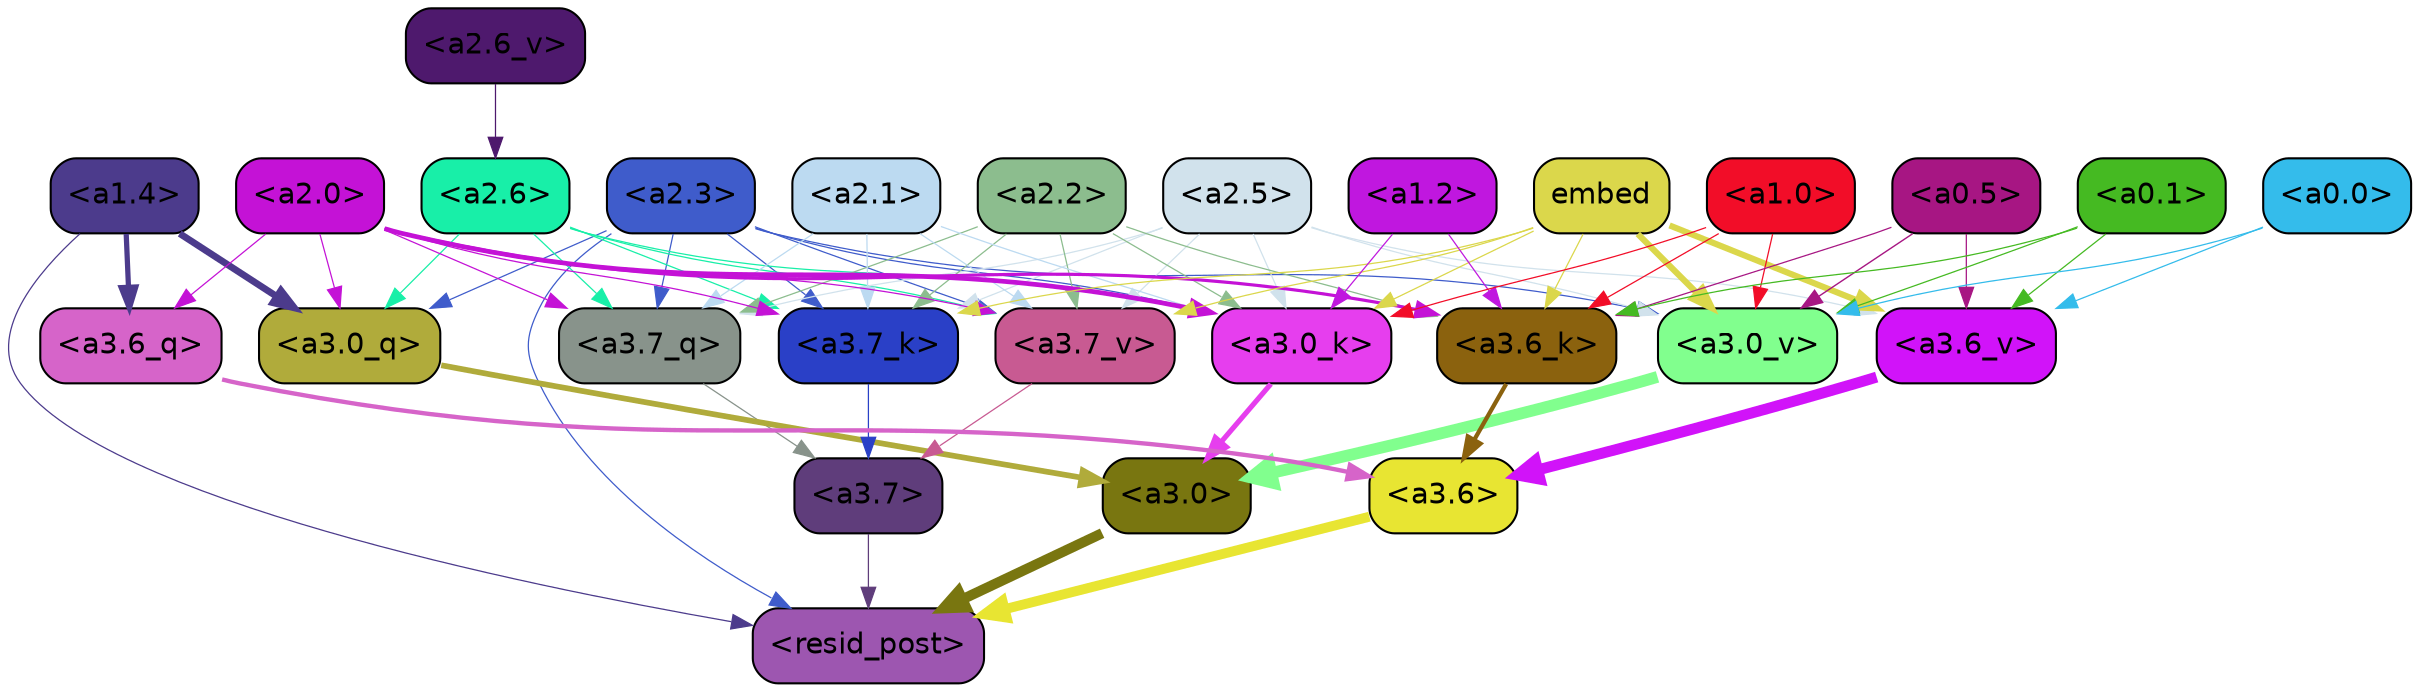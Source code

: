 strict digraph "" {
	graph [bgcolor=transparent,
		layout=dot,
		overlap=false,
		splines=true
	];
	"<a3.7>"	[color=black,
		fillcolor="#5f3d7b",
		fontname=Helvetica,
		shape=box,
		style="filled, rounded"];
	"<resid_post>"	[color=black,
		fillcolor="#9d56b0",
		fontname=Helvetica,
		shape=box,
		style="filled, rounded"];
	"<a3.7>" -> "<resid_post>"	[color="#5f3d7b",
		penwidth=0.6];
	"<a3.6>"	[color=black,
		fillcolor="#e8e532",
		fontname=Helvetica,
		shape=box,
		style="filled, rounded"];
	"<a3.6>" -> "<resid_post>"	[color="#e8e532",
		penwidth=4.753257989883423];
	"<a3.0>"	[color=black,
		fillcolor="#797610",
		fontname=Helvetica,
		shape=box,
		style="filled, rounded"];
	"<a3.0>" -> "<resid_post>"	[color="#797610",
		penwidth=4.90053927898407];
	"<a2.3>"	[color=black,
		fillcolor="#3f5ccb",
		fontname=Helvetica,
		shape=box,
		style="filled, rounded"];
	"<a2.3>" -> "<resid_post>"	[color="#3f5ccb",
		penwidth=0.6];
	"<a3.7_q>"	[color=black,
		fillcolor="#88938b",
		fontname=Helvetica,
		shape=box,
		style="filled, rounded"];
	"<a2.3>" -> "<a3.7_q>"	[color="#3f5ccb",
		penwidth=0.6];
	"<a3.0_q>"	[color=black,
		fillcolor="#b0ab3b",
		fontname=Helvetica,
		shape=box,
		style="filled, rounded"];
	"<a2.3>" -> "<a3.0_q>"	[color="#3f5ccb",
		penwidth=0.6];
	"<a3.7_k>"	[color=black,
		fillcolor="#2a40c7",
		fontname=Helvetica,
		shape=box,
		style="filled, rounded"];
	"<a2.3>" -> "<a3.7_k>"	[color="#3f5ccb",
		penwidth=0.6];
	"<a3.0_k>"	[color=black,
		fillcolor="#e63eee",
		fontname=Helvetica,
		shape=box,
		style="filled, rounded"];
	"<a2.3>" -> "<a3.0_k>"	[color="#3f5ccb",
		penwidth=0.6];
	"<a3.7_v>"	[color=black,
		fillcolor="#c85a92",
		fontname=Helvetica,
		shape=box,
		style="filled, rounded"];
	"<a2.3>" -> "<a3.7_v>"	[color="#3f5ccb",
		penwidth=0.6];
	"<a3.0_v>"	[color=black,
		fillcolor="#81ff8e",
		fontname=Helvetica,
		shape=box,
		style="filled, rounded"];
	"<a2.3>" -> "<a3.0_v>"	[color="#3f5ccb",
		penwidth=0.6];
	"<a1.4>"	[color=black,
		fillcolor="#4c3b8c",
		fontname=Helvetica,
		shape=box,
		style="filled, rounded"];
	"<a1.4>" -> "<resid_post>"	[color="#4c3b8c",
		penwidth=0.6];
	"<a3.6_q>"	[color=black,
		fillcolor="#d664c9",
		fontname=Helvetica,
		shape=box,
		style="filled, rounded"];
	"<a1.4>" -> "<a3.6_q>"	[color="#4c3b8c",
		penwidth=2.5149343013763428];
	"<a1.4>" -> "<a3.0_q>"	[color="#4c3b8c",
		penwidth=3.2760138511657715];
	"<a3.7_q>" -> "<a3.7>"	[color="#88938b",
		penwidth=0.6];
	"<a3.6_q>" -> "<a3.6>"	[color="#d664c9",
		penwidth=2.091020345687866];
	"<a3.0_q>" -> "<a3.0>"	[color="#b0ab3b",
		penwidth=2.7421876192092896];
	"<a3.7_k>" -> "<a3.7>"	[color="#2a40c7",
		penwidth=0.6];
	"<a3.6_k>"	[color=black,
		fillcolor="#8b620e",
		fontname=Helvetica,
		shape=box,
		style="filled, rounded"];
	"<a3.6_k>" -> "<a3.6>"	[color="#8b620e",
		penwidth=2.048597991466522];
	"<a3.0_k>" -> "<a3.0>"	[color="#e63eee",
		penwidth=2.476402521133423];
	"<a3.7_v>" -> "<a3.7>"	[color="#c85a92",
		penwidth=0.6];
	"<a3.6_v>"	[color=black,
		fillcolor="#d113f9",
		fontname=Helvetica,
		shape=box,
		style="filled, rounded"];
	"<a3.6_v>" -> "<a3.6>"	[color="#d113f9",
		penwidth=5.2550448179244995];
	"<a3.0_v>" -> "<a3.0>"	[color="#81ff8e",
		penwidth=5.652270674705505];
	"<a2.6>"	[color=black,
		fillcolor="#18efa8",
		fontname=Helvetica,
		shape=box,
		style="filled, rounded"];
	"<a2.6>" -> "<a3.7_q>"	[color="#18efa8",
		penwidth=0.6];
	"<a2.6>" -> "<a3.0_q>"	[color="#18efa8",
		penwidth=0.6];
	"<a2.6>" -> "<a3.7_k>"	[color="#18efa8",
		penwidth=0.6];
	"<a2.6>" -> "<a3.0_k>"	[color="#18efa8",
		penwidth=0.6];
	"<a2.6>" -> "<a3.7_v>"	[color="#18efa8",
		penwidth=0.6];
	"<a2.5>"	[color=black,
		fillcolor="#d1e2ec",
		fontname=Helvetica,
		shape=box,
		style="filled, rounded"];
	"<a2.5>" -> "<a3.7_q>"	[color="#d1e2ec",
		penwidth=0.6];
	"<a2.5>" -> "<a3.7_k>"	[color="#d1e2ec",
		penwidth=0.6];
	"<a2.5>" -> "<a3.0_k>"	[color="#d1e2ec",
		penwidth=0.6];
	"<a2.5>" -> "<a3.7_v>"	[color="#d1e2ec",
		penwidth=0.6];
	"<a2.5>" -> "<a3.6_v>"	[color="#d1e2ec",
		penwidth=0.6];
	"<a2.5>" -> "<a3.0_v>"	[color="#d1e2ec",
		penwidth=0.6];
	"<a2.2>"	[color=black,
		fillcolor="#8cbd8e",
		fontname=Helvetica,
		shape=box,
		style="filled, rounded"];
	"<a2.2>" -> "<a3.7_q>"	[color="#8cbd8e",
		penwidth=0.6];
	"<a2.2>" -> "<a3.7_k>"	[color="#8cbd8e",
		penwidth=0.6];
	"<a2.2>" -> "<a3.6_k>"	[color="#8cbd8e",
		penwidth=0.6];
	"<a2.2>" -> "<a3.0_k>"	[color="#8cbd8e",
		penwidth=0.6];
	"<a2.2>" -> "<a3.7_v>"	[color="#8cbd8e",
		penwidth=0.6];
	"<a2.1>"	[color=black,
		fillcolor="#bcdaf1",
		fontname=Helvetica,
		shape=box,
		style="filled, rounded"];
	"<a2.1>" -> "<a3.7_q>"	[color="#bcdaf1",
		penwidth=0.6];
	"<a2.1>" -> "<a3.7_k>"	[color="#bcdaf1",
		penwidth=0.6];
	"<a2.1>" -> "<a3.0_k>"	[color="#bcdaf1",
		penwidth=0.6];
	"<a2.1>" -> "<a3.7_v>"	[color="#bcdaf1",
		penwidth=0.6];
	"<a2.0>"	[color=black,
		fillcolor="#c412d6",
		fontname=Helvetica,
		shape=box,
		style="filled, rounded"];
	"<a2.0>" -> "<a3.7_q>"	[color="#c412d6",
		penwidth=0.6];
	"<a2.0>" -> "<a3.6_q>"	[color="#c412d6",
		penwidth=0.6];
	"<a2.0>" -> "<a3.0_q>"	[color="#c412d6",
		penwidth=0.6];
	"<a2.0>" -> "<a3.7_k>"	[color="#c412d6",
		penwidth=0.6];
	"<a2.0>" -> "<a3.6_k>"	[color="#c412d6",
		penwidth=1.5290023684501648];
	"<a2.0>" -> "<a3.0_k>"	[color="#c412d6",
		penwidth=2.2635570764541626];
	"<a2.0>" -> "<a3.7_v>"	[color="#c412d6",
		penwidth=0.6];
	embed	[color=black,
		fillcolor="#dbd74b",
		fontname=Helvetica,
		shape=box,
		style="filled, rounded"];
	embed -> "<a3.7_k>"	[color="#dbd74b",
		penwidth=0.6];
	embed -> "<a3.6_k>"	[color="#dbd74b",
		penwidth=0.6];
	embed -> "<a3.0_k>"	[color="#dbd74b",
		penwidth=0.6];
	embed -> "<a3.7_v>"	[color="#dbd74b",
		penwidth=0.6];
	embed -> "<a3.6_v>"	[color="#dbd74b",
		penwidth=2.9556376338005066];
	embed -> "<a3.0_v>"	[color="#dbd74b",
		penwidth=2.972973108291626];
	"<a1.2>"	[color=black,
		fillcolor="#c017df",
		fontname=Helvetica,
		shape=box,
		style="filled, rounded"];
	"<a1.2>" -> "<a3.6_k>"	[color="#c017df",
		penwidth=0.6];
	"<a1.2>" -> "<a3.0_k>"	[color="#c017df",
		penwidth=0.6];
	"<a1.0>"	[color=black,
		fillcolor="#f20d28",
		fontname=Helvetica,
		shape=box,
		style="filled, rounded"];
	"<a1.0>" -> "<a3.6_k>"	[color="#f20d28",
		penwidth=0.6];
	"<a1.0>" -> "<a3.0_k>"	[color="#f20d28",
		penwidth=0.6];
	"<a1.0>" -> "<a3.0_v>"	[color="#f20d28",
		penwidth=0.6];
	"<a0.5>"	[color=black,
		fillcolor="#a71683",
		fontname=Helvetica,
		shape=box,
		style="filled, rounded"];
	"<a0.5>" -> "<a3.6_k>"	[color="#a71683",
		penwidth=0.6];
	"<a0.5>" -> "<a3.6_v>"	[color="#a71683",
		penwidth=0.6];
	"<a0.5>" -> "<a3.0_v>"	[color="#a71683",
		penwidth=0.6790935099124908];
	"<a0.1>"	[color=black,
		fillcolor="#45ba22",
		fontname=Helvetica,
		shape=box,
		style="filled, rounded"];
	"<a0.1>" -> "<a3.6_k>"	[color="#45ba22",
		penwidth=0.6];
	"<a0.1>" -> "<a3.6_v>"	[color="#45ba22",
		penwidth=0.6];
	"<a0.1>" -> "<a3.0_v>"	[color="#45ba22",
		penwidth=0.6];
	"<a0.0>"	[color=black,
		fillcolor="#34bceb",
		fontname=Helvetica,
		shape=box,
		style="filled, rounded"];
	"<a0.0>" -> "<a3.6_v>"	[color="#34bceb",
		penwidth=0.6];
	"<a0.0>" -> "<a3.0_v>"	[color="#34bceb",
		penwidth=0.6];
	"<a2.6_v>"	[color=black,
		fillcolor="#4e196d",
		fontname=Helvetica,
		shape=box,
		style="filled, rounded"];
	"<a2.6_v>" -> "<a2.6>"	[color="#4e196d",
		penwidth=0.6];
}
